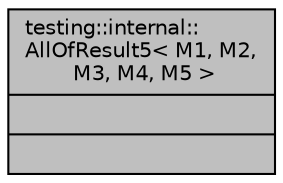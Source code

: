 digraph "testing::internal::AllOfResult5&lt; M1, M2, M3, M4, M5 &gt;"
{
  edge [fontname="Helvetica",fontsize="10",labelfontname="Helvetica",labelfontsize="10"];
  node [fontname="Helvetica",fontsize="10",shape=record];
  Node1 [label="{testing::internal::\lAllOfResult5\< M1, M2,\l M3, M4, M5 \>\n||}",height=0.2,width=0.4,color="black", fillcolor="grey75", style="filled", fontcolor="black"];
}

